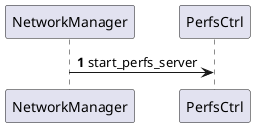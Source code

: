 @startuml
'https://plantuml.com/sequence-diagram

autonumber

NetworkManager -> PerfsCtrl : start_perfs_server
@enduml